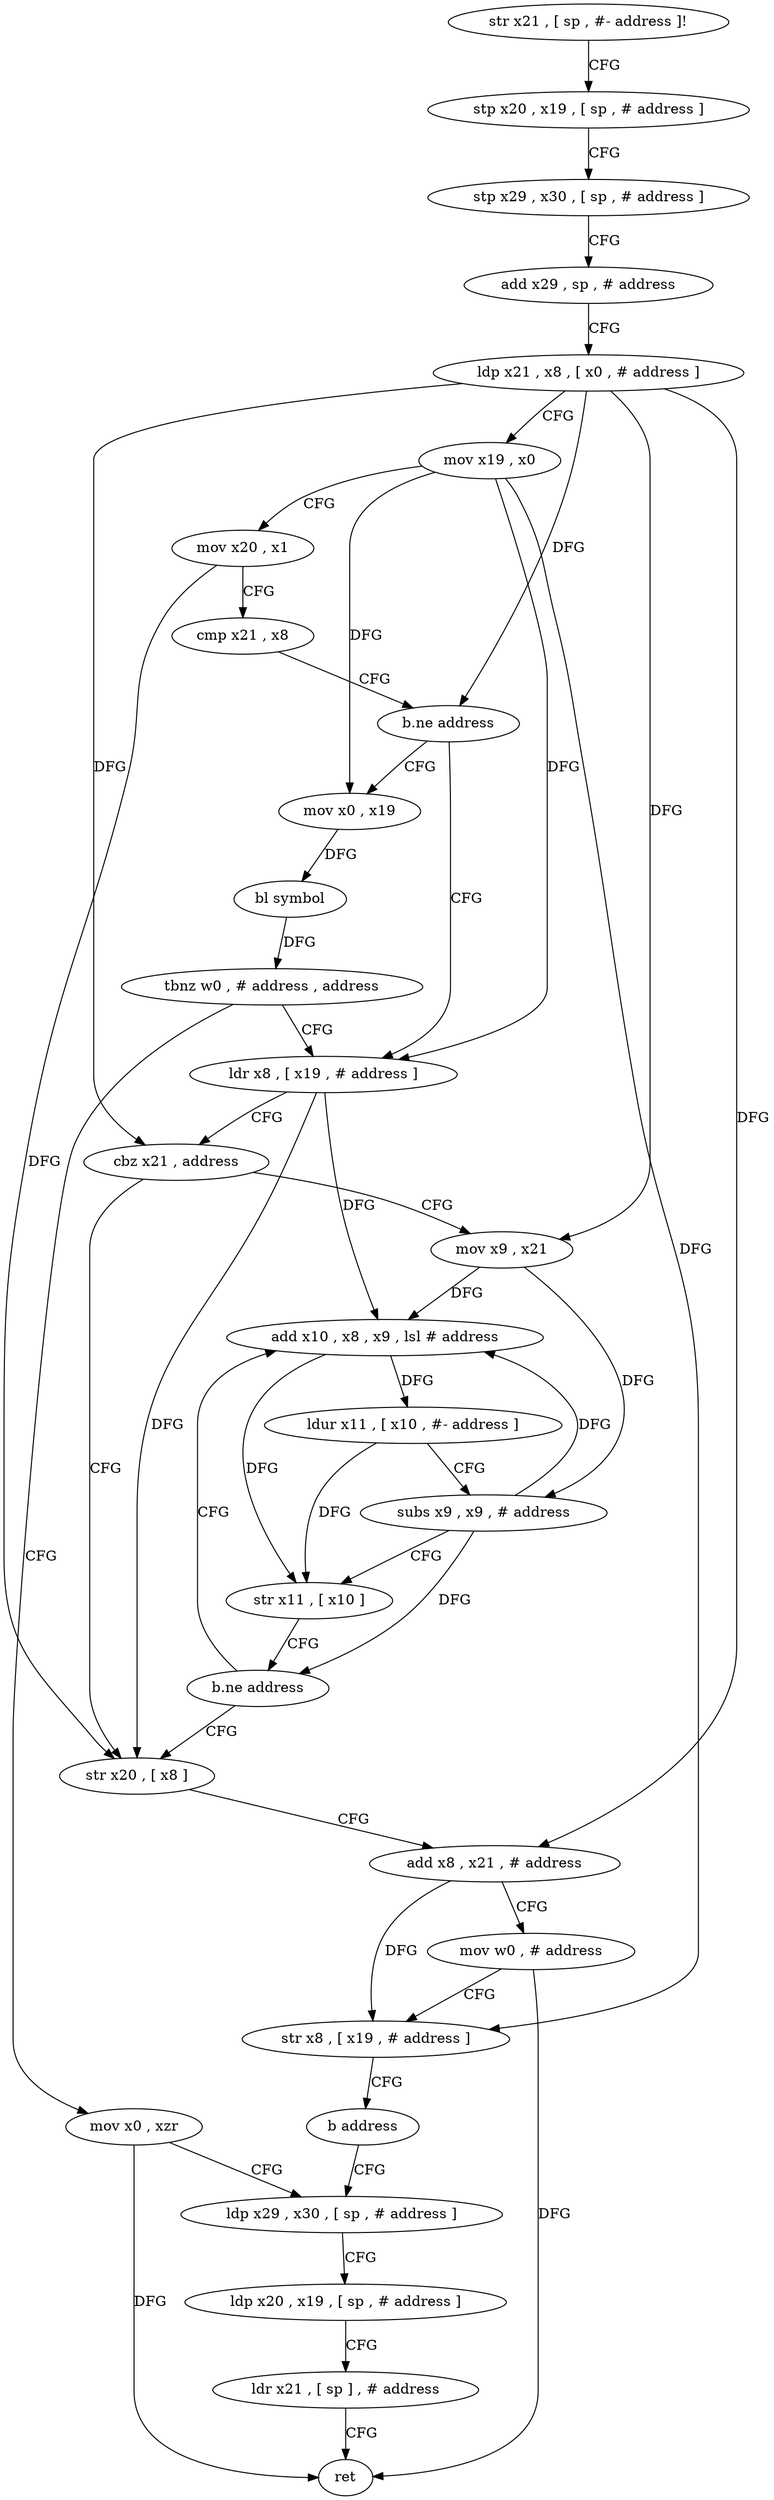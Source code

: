 digraph "func" {
"139432" [label = "str x21 , [ sp , #- address ]!" ]
"139436" [label = "stp x20 , x19 , [ sp , # address ]" ]
"139440" [label = "stp x29 , x30 , [ sp , # address ]" ]
"139444" [label = "add x29 , sp , # address" ]
"139448" [label = "ldp x21 , x8 , [ x0 , # address ]" ]
"139452" [label = "mov x19 , x0" ]
"139456" [label = "mov x20 , x1" ]
"139460" [label = "cmp x21 , x8" ]
"139464" [label = "b.ne address" ]
"139480" [label = "ldr x8 , [ x19 , # address ]" ]
"139468" [label = "mov x0 , x19" ]
"139484" [label = "cbz x21 , address" ]
"139512" [label = "str x20 , [ x8 ]" ]
"139488" [label = "mov x9 , x21" ]
"139472" [label = "bl symbol" ]
"139476" [label = "tbnz w0 , # address , address" ]
"139532" [label = "mov x0 , xzr" ]
"139516" [label = "add x8 , x21 , # address" ]
"139520" [label = "mov w0 , # address" ]
"139524" [label = "str x8 , [ x19 , # address ]" ]
"139528" [label = "b address" ]
"139536" [label = "ldp x29 , x30 , [ sp , # address ]" ]
"139492" [label = "add x10 , x8 , x9 , lsl # address" ]
"139540" [label = "ldp x20 , x19 , [ sp , # address ]" ]
"139544" [label = "ldr x21 , [ sp ] , # address" ]
"139548" [label = "ret" ]
"139496" [label = "ldur x11 , [ x10 , #- address ]" ]
"139500" [label = "subs x9 , x9 , # address" ]
"139504" [label = "str x11 , [ x10 ]" ]
"139508" [label = "b.ne address" ]
"139432" -> "139436" [ label = "CFG" ]
"139436" -> "139440" [ label = "CFG" ]
"139440" -> "139444" [ label = "CFG" ]
"139444" -> "139448" [ label = "CFG" ]
"139448" -> "139452" [ label = "CFG" ]
"139448" -> "139464" [ label = "DFG" ]
"139448" -> "139484" [ label = "DFG" ]
"139448" -> "139516" [ label = "DFG" ]
"139448" -> "139488" [ label = "DFG" ]
"139452" -> "139456" [ label = "CFG" ]
"139452" -> "139480" [ label = "DFG" ]
"139452" -> "139468" [ label = "DFG" ]
"139452" -> "139524" [ label = "DFG" ]
"139456" -> "139460" [ label = "CFG" ]
"139456" -> "139512" [ label = "DFG" ]
"139460" -> "139464" [ label = "CFG" ]
"139464" -> "139480" [ label = "CFG" ]
"139464" -> "139468" [ label = "CFG" ]
"139480" -> "139484" [ label = "CFG" ]
"139480" -> "139512" [ label = "DFG" ]
"139480" -> "139492" [ label = "DFG" ]
"139468" -> "139472" [ label = "DFG" ]
"139484" -> "139512" [ label = "CFG" ]
"139484" -> "139488" [ label = "CFG" ]
"139512" -> "139516" [ label = "CFG" ]
"139488" -> "139492" [ label = "DFG" ]
"139488" -> "139500" [ label = "DFG" ]
"139472" -> "139476" [ label = "DFG" ]
"139476" -> "139532" [ label = "CFG" ]
"139476" -> "139480" [ label = "CFG" ]
"139532" -> "139536" [ label = "CFG" ]
"139532" -> "139548" [ label = "DFG" ]
"139516" -> "139520" [ label = "CFG" ]
"139516" -> "139524" [ label = "DFG" ]
"139520" -> "139524" [ label = "CFG" ]
"139520" -> "139548" [ label = "DFG" ]
"139524" -> "139528" [ label = "CFG" ]
"139528" -> "139536" [ label = "CFG" ]
"139536" -> "139540" [ label = "CFG" ]
"139492" -> "139496" [ label = "DFG" ]
"139492" -> "139504" [ label = "DFG" ]
"139540" -> "139544" [ label = "CFG" ]
"139544" -> "139548" [ label = "CFG" ]
"139496" -> "139500" [ label = "CFG" ]
"139496" -> "139504" [ label = "DFG" ]
"139500" -> "139504" [ label = "CFG" ]
"139500" -> "139492" [ label = "DFG" ]
"139500" -> "139508" [ label = "DFG" ]
"139504" -> "139508" [ label = "CFG" ]
"139508" -> "139492" [ label = "CFG" ]
"139508" -> "139512" [ label = "CFG" ]
}
